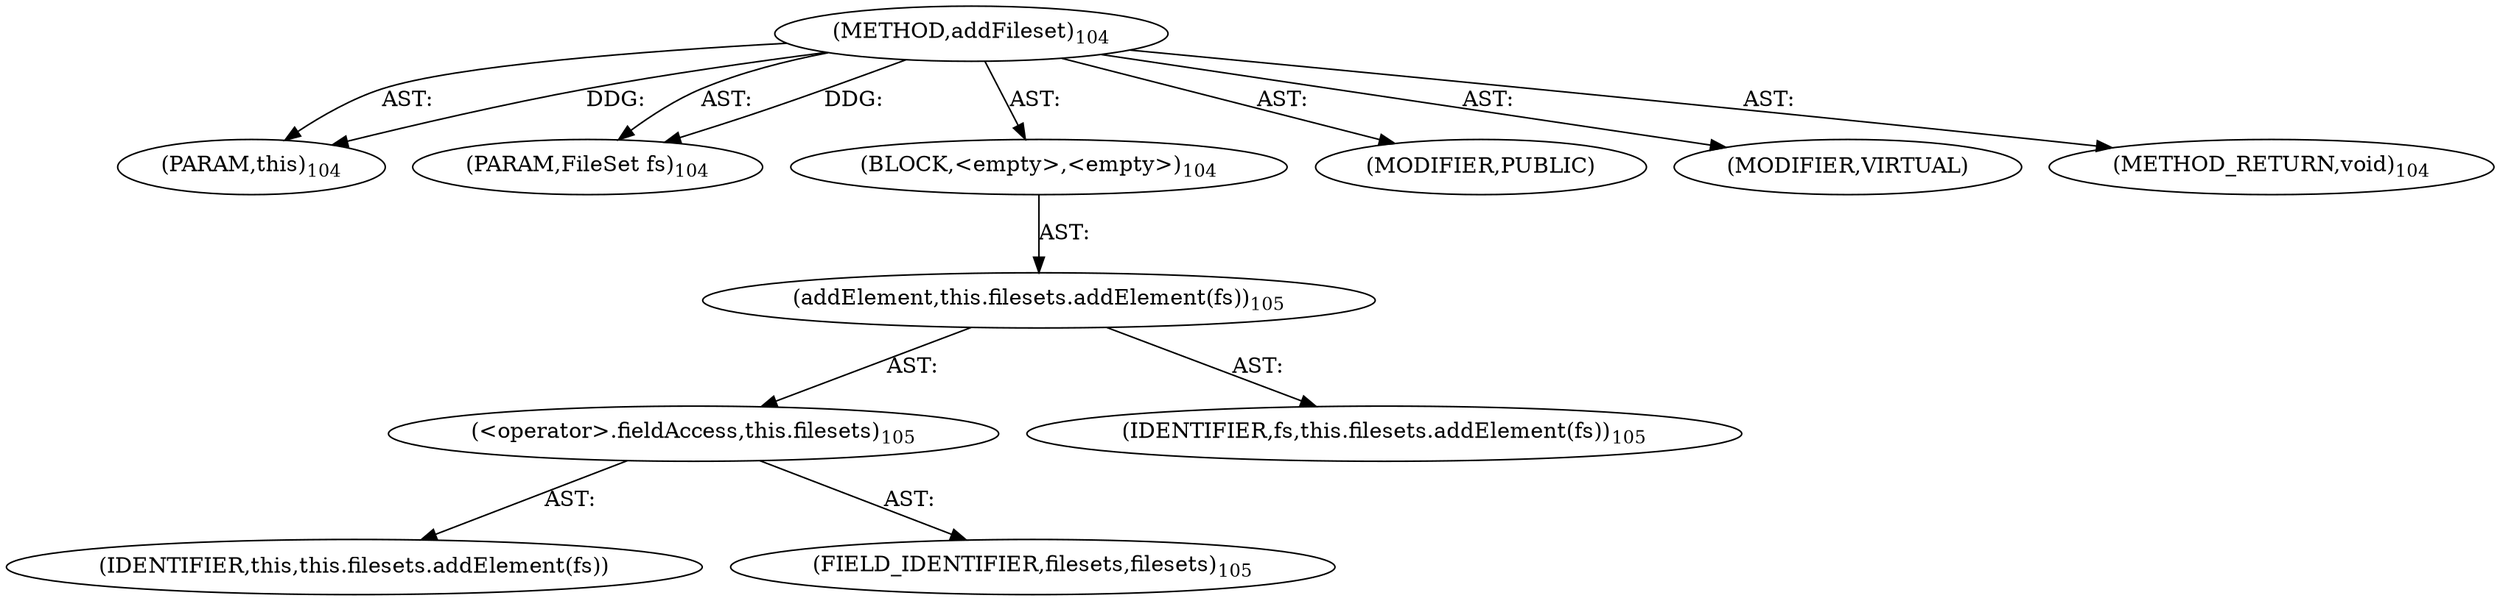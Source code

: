 digraph "addFileset" {  
"111669149698" [label = <(METHOD,addFileset)<SUB>104</SUB>> ]
"115964117000" [label = <(PARAM,this)<SUB>104</SUB>> ]
"115964117001" [label = <(PARAM,FileSet fs)<SUB>104</SUB>> ]
"25769803778" [label = <(BLOCK,&lt;empty&gt;,&lt;empty&gt;)<SUB>104</SUB>> ]
"30064771076" [label = <(addElement,this.filesets.addElement(fs))<SUB>105</SUB>> ]
"30064771077" [label = <(&lt;operator&gt;.fieldAccess,this.filesets)<SUB>105</SUB>> ]
"68719476757" [label = <(IDENTIFIER,this,this.filesets.addElement(fs))> ]
"55834574850" [label = <(FIELD_IDENTIFIER,filesets,filesets)<SUB>105</SUB>> ]
"68719476758" [label = <(IDENTIFIER,fs,this.filesets.addElement(fs))<SUB>105</SUB>> ]
"133143986183" [label = <(MODIFIER,PUBLIC)> ]
"133143986184" [label = <(MODIFIER,VIRTUAL)> ]
"128849018882" [label = <(METHOD_RETURN,void)<SUB>104</SUB>> ]
  "111669149698" -> "115964117000"  [ label = "AST: "] 
  "111669149698" -> "115964117001"  [ label = "AST: "] 
  "111669149698" -> "25769803778"  [ label = "AST: "] 
  "111669149698" -> "133143986183"  [ label = "AST: "] 
  "111669149698" -> "133143986184"  [ label = "AST: "] 
  "111669149698" -> "128849018882"  [ label = "AST: "] 
  "25769803778" -> "30064771076"  [ label = "AST: "] 
  "30064771076" -> "30064771077"  [ label = "AST: "] 
  "30064771076" -> "68719476758"  [ label = "AST: "] 
  "30064771077" -> "68719476757"  [ label = "AST: "] 
  "30064771077" -> "55834574850"  [ label = "AST: "] 
  "111669149698" -> "115964117000"  [ label = "DDG: "] 
  "111669149698" -> "115964117001"  [ label = "DDG: "] 
}
